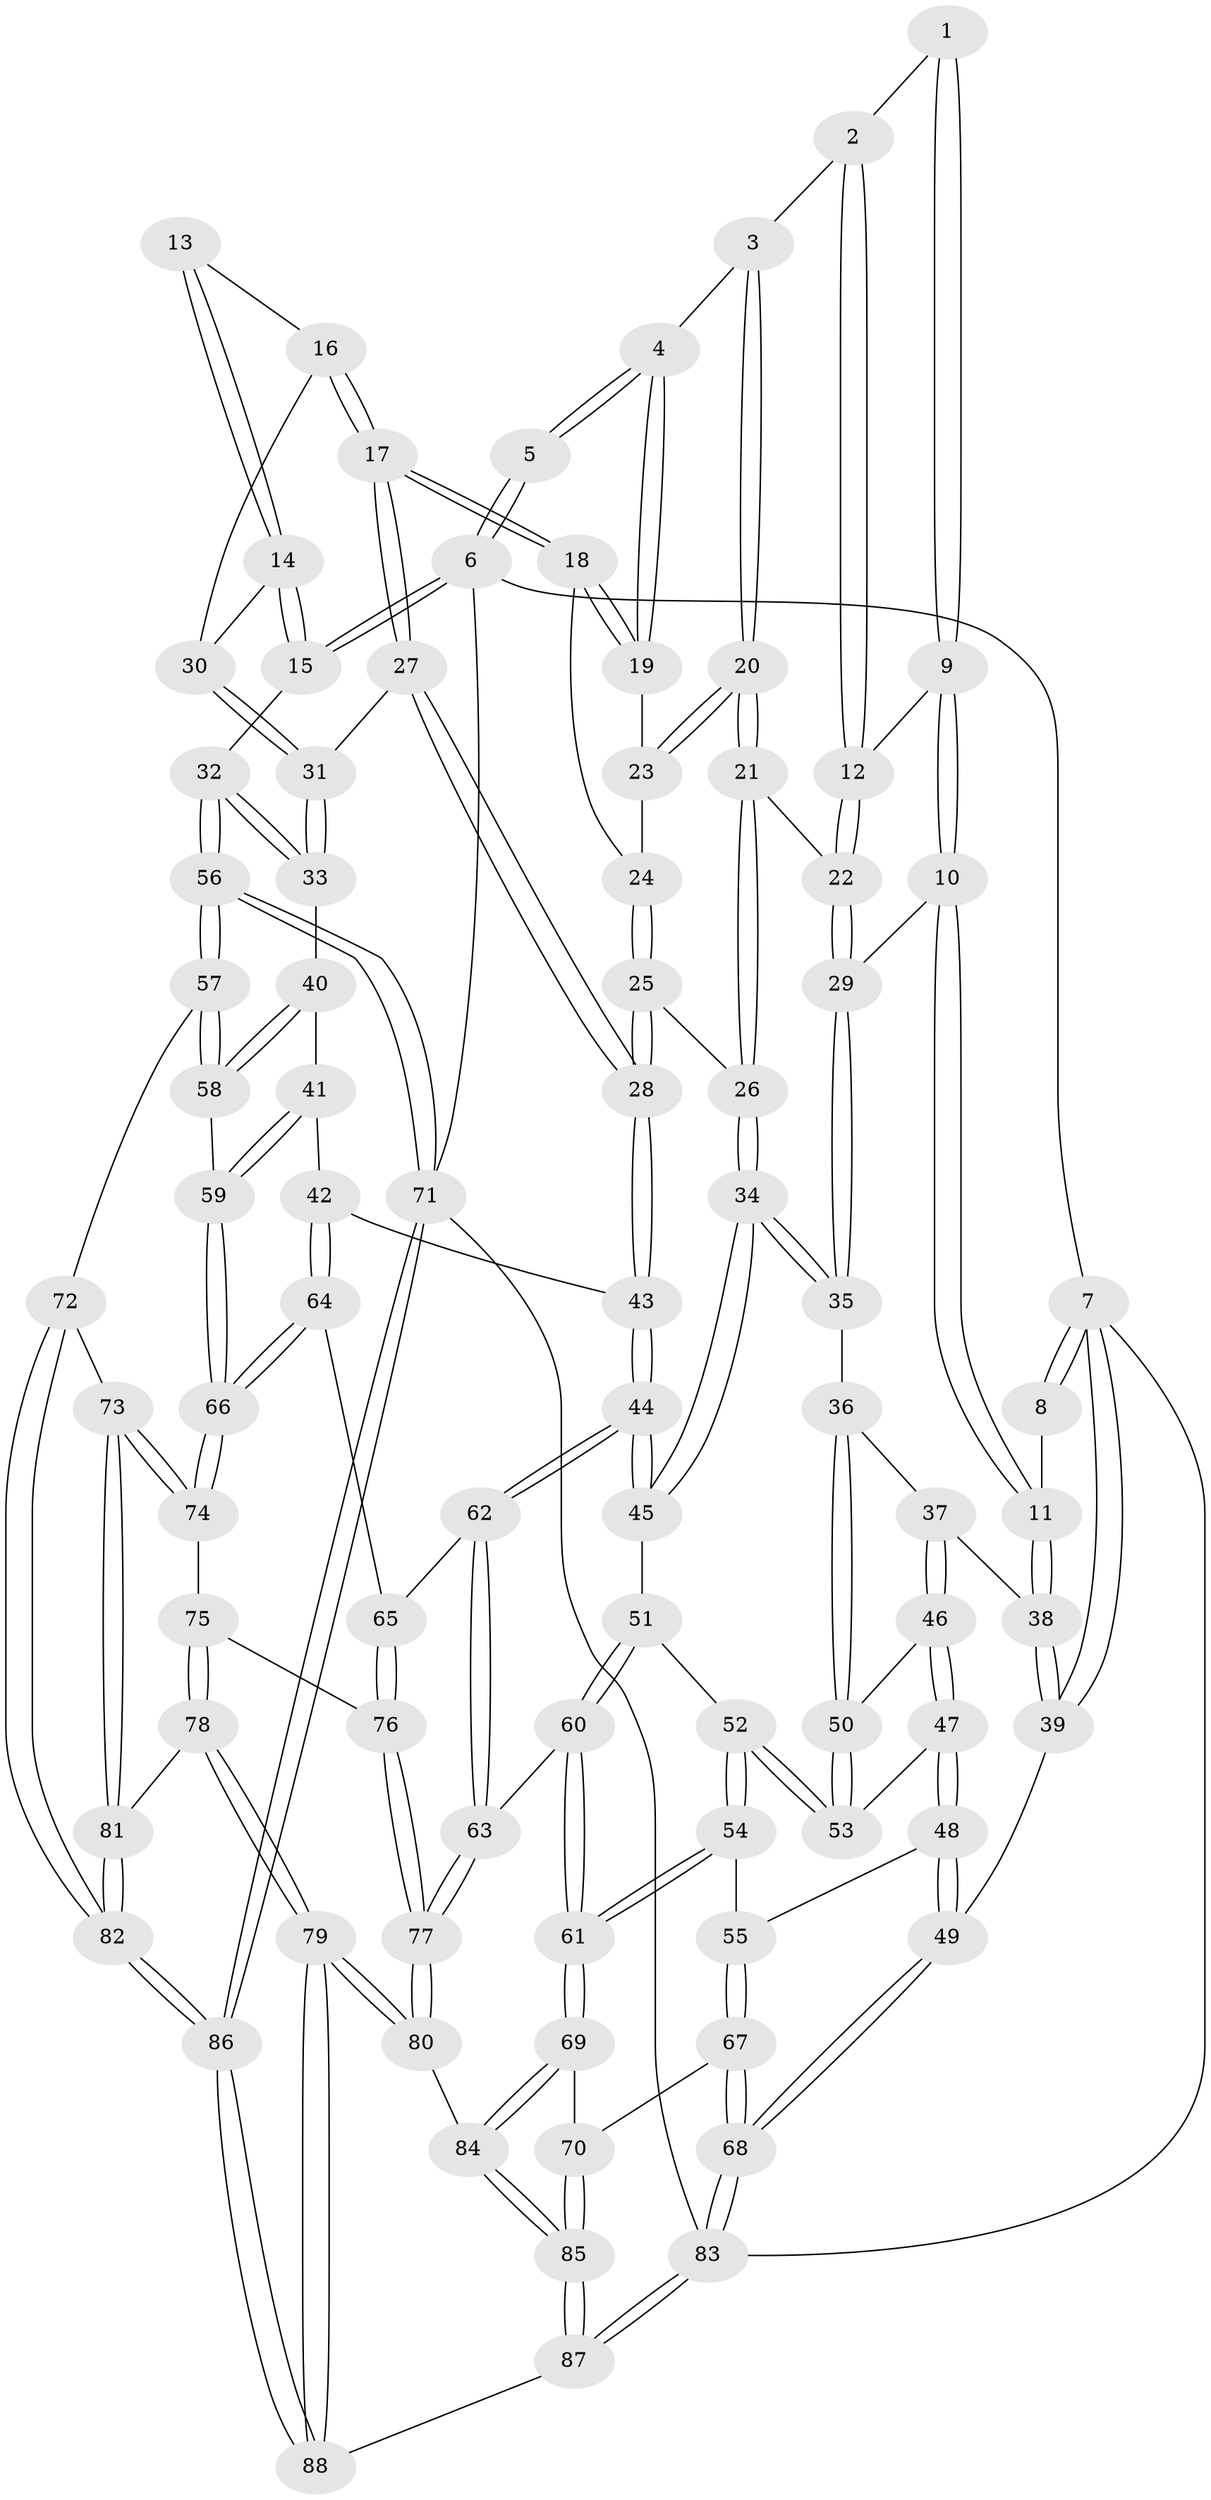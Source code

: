 // Generated by graph-tools (version 1.1) at 2025/11/02/27/25 16:11:51]
// undirected, 88 vertices, 217 edges
graph export_dot {
graph [start="1"]
  node [color=gray90,style=filled];
  1 [pos="+0.173670993506552+0"];
  2 [pos="+0.4931272674099038+0"];
  3 [pos="+0.5702568910015438+0"];
  4 [pos="+0.5800389549645645+0"];
  5 [pos="+0.6057431314559529+0"];
  6 [pos="+1+0"];
  7 [pos="+0+0"];
  8 [pos="+0.1512997275641934+0"];
  9 [pos="+0.21260402641591203+0.13578171432640546"];
  10 [pos="+0.11365458135402423+0.20926101279984943"];
  11 [pos="+0.06958836743820034+0.2189702204390463"];
  12 [pos="+0.36390802943822453+0.1384262944487713"];
  13 [pos="+0.6409127962428993+0"];
  14 [pos="+0.9888382394795645+0.13373430542678838"];
  15 [pos="+1+0.09341148542201114"];
  16 [pos="+0.7602003995183861+0.17389488048201882"];
  17 [pos="+0.7358380141446291+0.21836505277270807"];
  18 [pos="+0.6751865420898443+0.2061485646319337"];
  19 [pos="+0.5870006161189577+0.10557344444019337"];
  20 [pos="+0.5043919265720889+0.21181696526604293"];
  21 [pos="+0.4805052340786665+0.26417564246727987"];
  22 [pos="+0.3753497832295429+0.1831417763684644"];
  23 [pos="+0.5858363377463762+0.13555307425610705"];
  24 [pos="+0.5994385090694829+0.19775076193693597"];
  25 [pos="+0.5194621343727899+0.3093971326513735"];
  26 [pos="+0.5076203508242827+0.3045077058665569"];
  27 [pos="+0.7324552662604009+0.2411232763022084"];
  28 [pos="+0.6315419768336419+0.41096226849396916"];
  29 [pos="+0.2906956331095339+0.2971040131738004"];
  30 [pos="+0.8982379928566586+0.17259231804924005"];
  31 [pos="+0.8657358912115319+0.33829330087946285"];
  32 [pos="+1+0.39905892049282915"];
  33 [pos="+0.8982657586651809+0.4279472262232402"];
  34 [pos="+0.34587292655828034+0.40952654645303194"];
  35 [pos="+0.3007151633853365+0.38712486113998074"];
  36 [pos="+0.28353891751763427+0.3942989165213276"];
  37 [pos="+0.11281912994991981+0.3579910835170739"];
  38 [pos="+0.03886339109113887+0.23836641495129005"];
  39 [pos="+0+0.2407691625184494"];
  40 [pos="+0.8737337940303231+0.4448092337946053"];
  41 [pos="+0.7686967709226735+0.48198066905251474"];
  42 [pos="+0.7632782271160834+0.48263678888138706"];
  43 [pos="+0.6410385233630779+0.4452843700008697"];
  44 [pos="+0.516763597421103+0.5972693341411552"];
  45 [pos="+0.38530370860472324+0.49996170997569067"];
  46 [pos="+0.11127495595553304+0.4307669391138534"];
  47 [pos="+0.10564113344272724+0.4916136325601187"];
  48 [pos="+0.06806434034288789+0.5456241197815437"];
  49 [pos="+0+0.6247439421033176"];
  50 [pos="+0.2522114300419153+0.4370856828828584"];
  51 [pos="+0.2688099549073757+0.56680272745525"];
  52 [pos="+0.25265188927584664+0.5642009403018868"];
  53 [pos="+0.22402492898798157+0.4823367322764807"];
  54 [pos="+0.20949663968899498+0.5929497058077066"];
  55 [pos="+0.17953172053784872+0.6076306832792607"];
  56 [pos="+1+0.7143192344642015"];
  57 [pos="+1+0.7176586048508168"];
  58 [pos="+0.9379866163147056+0.6559018054702698"];
  59 [pos="+0.8901668098279343+0.6638594738373628"];
  60 [pos="+0.3834637390923912+0.7593561615656361"];
  61 [pos="+0.37331746494595497+0.7704492734111001"];
  62 [pos="+0.5135579252937393+0.6345189620321615"];
  63 [pos="+0.4696936201274239+0.702256630160583"];
  64 [pos="+0.7610649057611409+0.6486589881047758"];
  65 [pos="+0.6602075027602744+0.7001798890460648"];
  66 [pos="+0.8288700397982065+0.7060844176506157"];
  67 [pos="+0.19884653335533287+0.8177846337162251"];
  68 [pos="+0+1"];
  69 [pos="+0.37116937832726193+0.7730356536434987"];
  70 [pos="+0.34979195943734626+0.7847784010479122"];
  71 [pos="+1+1"];
  72 [pos="+0.9415005006190744+0.8167379155468926"];
  73 [pos="+0.9075129482084238+0.8159412798228702"];
  74 [pos="+0.8212501083335382+0.7519146287774974"];
  75 [pos="+0.7557583862236685+0.799765046639921"];
  76 [pos="+0.7116584458356479+0.7911114287346158"];
  77 [pos="+0.6170219602664523+0.878929772025372"];
  78 [pos="+0.7920899268328875+0.9057947768388476"];
  79 [pos="+0.6295785489368636+0.9870184376765712"];
  80 [pos="+0.6157620174137738+0.9544321525907192"];
  81 [pos="+0.820373881462887+0.9178007989947015"];
  82 [pos="+0.9210307071252948+1"];
  83 [pos="+0+1"];
  84 [pos="+0.4660249418701555+0.9099979834044752"];
  85 [pos="+0.3813876909117358+1"];
  86 [pos="+1+1"];
  87 [pos="+0.3766127313851136+1"];
  88 [pos="+0.6175390018723724+1"];
  1 -- 2;
  1 -- 9;
  1 -- 9;
  2 -- 3;
  2 -- 12;
  2 -- 12;
  3 -- 4;
  3 -- 20;
  3 -- 20;
  4 -- 5;
  4 -- 5;
  4 -- 19;
  4 -- 19;
  5 -- 6;
  5 -- 6;
  6 -- 7;
  6 -- 15;
  6 -- 15;
  6 -- 71;
  7 -- 8;
  7 -- 8;
  7 -- 39;
  7 -- 39;
  7 -- 83;
  8 -- 11;
  9 -- 10;
  9 -- 10;
  9 -- 12;
  10 -- 11;
  10 -- 11;
  10 -- 29;
  11 -- 38;
  11 -- 38;
  12 -- 22;
  12 -- 22;
  13 -- 14;
  13 -- 14;
  13 -- 16;
  14 -- 15;
  14 -- 15;
  14 -- 30;
  15 -- 32;
  16 -- 17;
  16 -- 17;
  16 -- 30;
  17 -- 18;
  17 -- 18;
  17 -- 27;
  17 -- 27;
  18 -- 19;
  18 -- 19;
  18 -- 24;
  19 -- 23;
  20 -- 21;
  20 -- 21;
  20 -- 23;
  20 -- 23;
  21 -- 22;
  21 -- 26;
  21 -- 26;
  22 -- 29;
  22 -- 29;
  23 -- 24;
  24 -- 25;
  24 -- 25;
  25 -- 26;
  25 -- 28;
  25 -- 28;
  26 -- 34;
  26 -- 34;
  27 -- 28;
  27 -- 28;
  27 -- 31;
  28 -- 43;
  28 -- 43;
  29 -- 35;
  29 -- 35;
  30 -- 31;
  30 -- 31;
  31 -- 33;
  31 -- 33;
  32 -- 33;
  32 -- 33;
  32 -- 56;
  32 -- 56;
  33 -- 40;
  34 -- 35;
  34 -- 35;
  34 -- 45;
  34 -- 45;
  35 -- 36;
  36 -- 37;
  36 -- 50;
  36 -- 50;
  37 -- 38;
  37 -- 46;
  37 -- 46;
  38 -- 39;
  38 -- 39;
  39 -- 49;
  40 -- 41;
  40 -- 58;
  40 -- 58;
  41 -- 42;
  41 -- 59;
  41 -- 59;
  42 -- 43;
  42 -- 64;
  42 -- 64;
  43 -- 44;
  43 -- 44;
  44 -- 45;
  44 -- 45;
  44 -- 62;
  44 -- 62;
  45 -- 51;
  46 -- 47;
  46 -- 47;
  46 -- 50;
  47 -- 48;
  47 -- 48;
  47 -- 53;
  48 -- 49;
  48 -- 49;
  48 -- 55;
  49 -- 68;
  49 -- 68;
  50 -- 53;
  50 -- 53;
  51 -- 52;
  51 -- 60;
  51 -- 60;
  52 -- 53;
  52 -- 53;
  52 -- 54;
  52 -- 54;
  54 -- 55;
  54 -- 61;
  54 -- 61;
  55 -- 67;
  55 -- 67;
  56 -- 57;
  56 -- 57;
  56 -- 71;
  56 -- 71;
  57 -- 58;
  57 -- 58;
  57 -- 72;
  58 -- 59;
  59 -- 66;
  59 -- 66;
  60 -- 61;
  60 -- 61;
  60 -- 63;
  61 -- 69;
  61 -- 69;
  62 -- 63;
  62 -- 63;
  62 -- 65;
  63 -- 77;
  63 -- 77;
  64 -- 65;
  64 -- 66;
  64 -- 66;
  65 -- 76;
  65 -- 76;
  66 -- 74;
  66 -- 74;
  67 -- 68;
  67 -- 68;
  67 -- 70;
  68 -- 83;
  68 -- 83;
  69 -- 70;
  69 -- 84;
  69 -- 84;
  70 -- 85;
  70 -- 85;
  71 -- 86;
  71 -- 86;
  71 -- 83;
  72 -- 73;
  72 -- 82;
  72 -- 82;
  73 -- 74;
  73 -- 74;
  73 -- 81;
  73 -- 81;
  74 -- 75;
  75 -- 76;
  75 -- 78;
  75 -- 78;
  76 -- 77;
  76 -- 77;
  77 -- 80;
  77 -- 80;
  78 -- 79;
  78 -- 79;
  78 -- 81;
  79 -- 80;
  79 -- 80;
  79 -- 88;
  79 -- 88;
  80 -- 84;
  81 -- 82;
  81 -- 82;
  82 -- 86;
  82 -- 86;
  83 -- 87;
  83 -- 87;
  84 -- 85;
  84 -- 85;
  85 -- 87;
  85 -- 87;
  86 -- 88;
  86 -- 88;
  87 -- 88;
}
